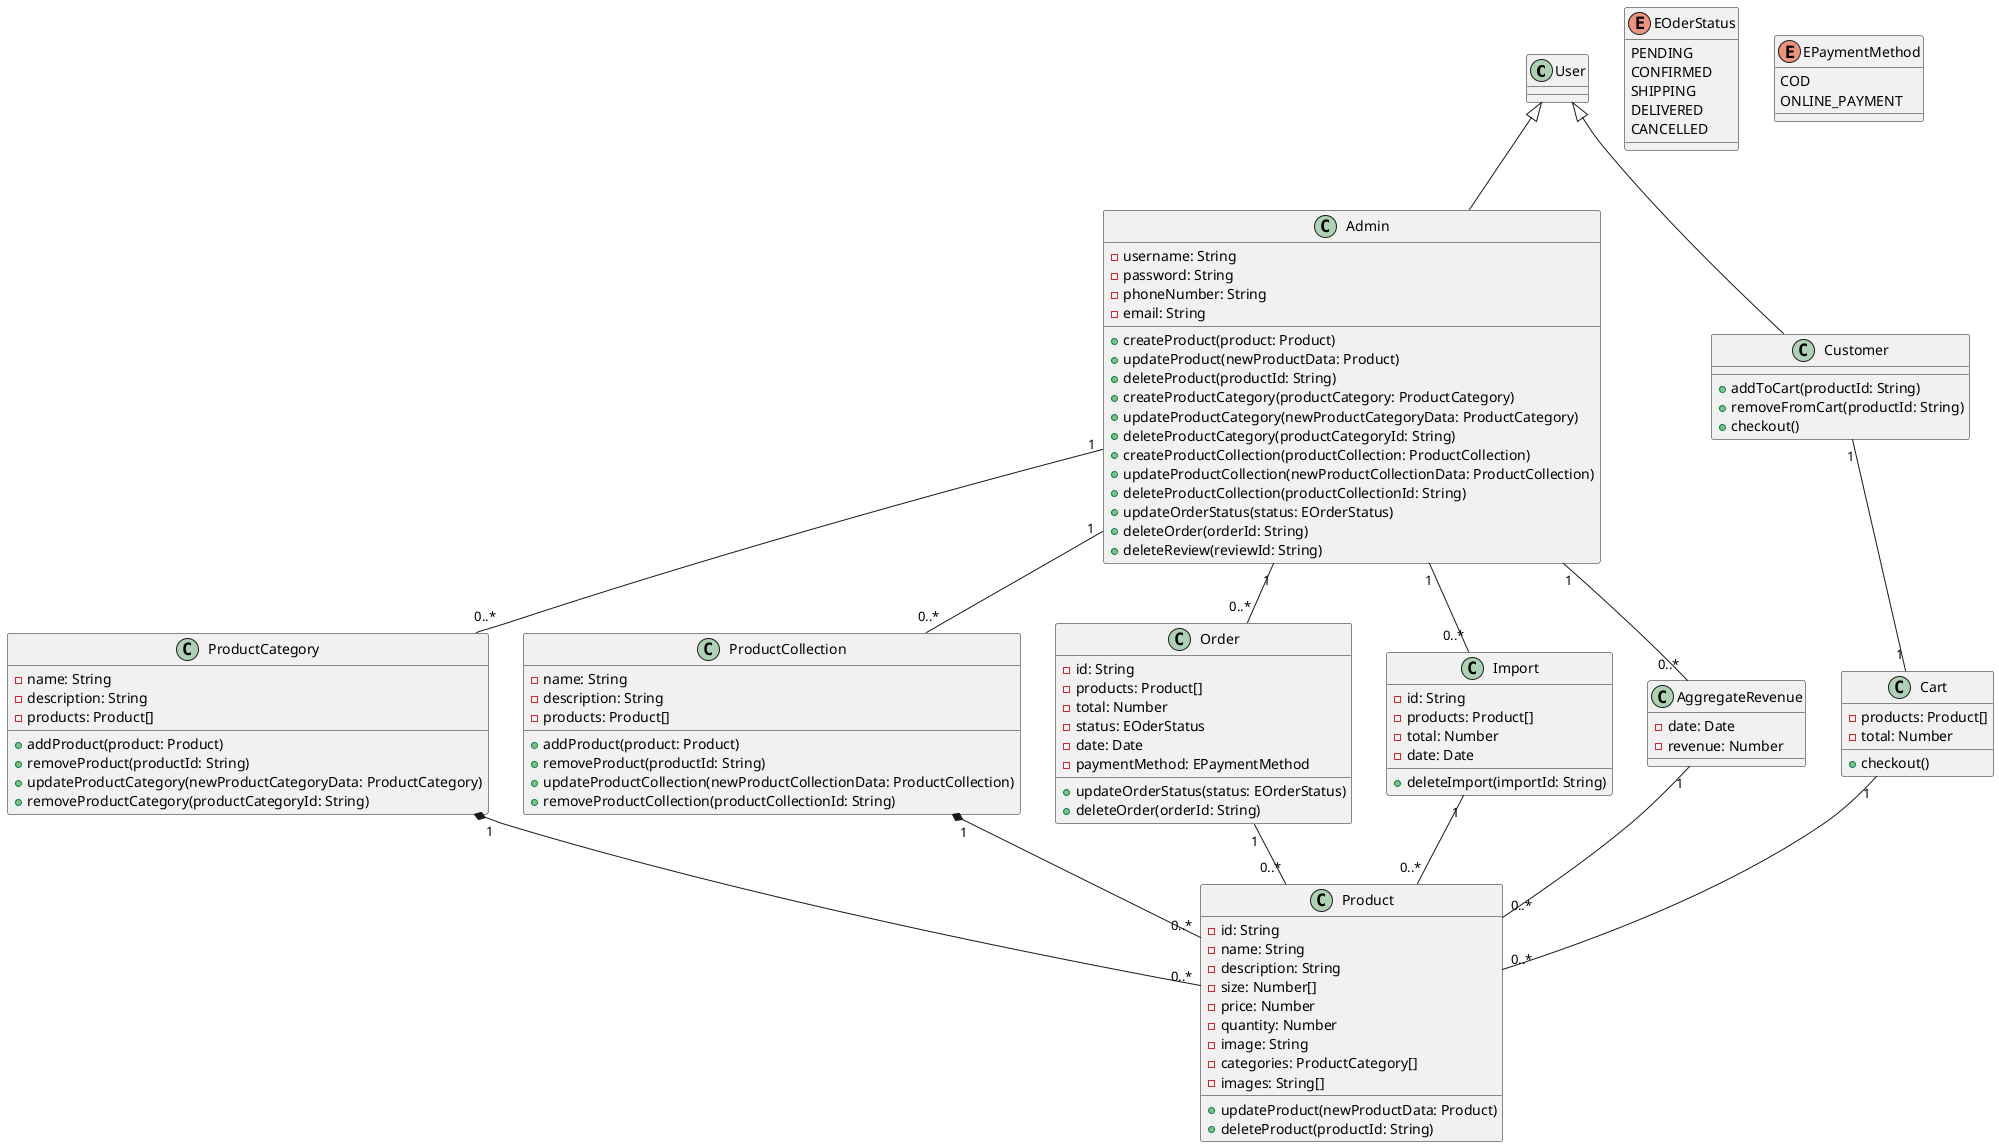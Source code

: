 @startuml Class diagram
class User {}
class Admin {
    - username: String
    - password: String
    - phoneNumber: String
    - email: String
    + createProduct(product: Product)
    + updateProduct(newProductData: Product)
    + deleteProduct(productId: String)
    + createProductCategory(productCategory: ProductCategory)
    + updateProductCategory(newProductCategoryData: ProductCategory)
    + deleteProductCategory(productCategoryId: String)
    + createProductCollection(productCollection: ProductCollection)
    + updateProductCollection(newProductCollectionData: ProductCollection)
    + deleteProductCollection(productCollectionId: String)
    + updateOrderStatus(status: EOrderStatus)
    + deleteOrder(orderId: String)
    + deleteReview(reviewId: String)

}


class Product {
    - id: String
    - name: String
    - description: String
    - size: Number[]
    - price: Number
    - quantity: Number
    - image: String
    - categories: ProductCategory[]
    - images: String[]
    + updateProduct(newProductData: Product)
    + deleteProduct(productId: String)
}

class Customer {
    + addToCart(productId: String)
    + removeFromCart(productId: String)
    + checkout()
}

class Cart {
    - products: Product[]
    - total: Number
    + checkout()
}

class ProductCategory {
    - name: String
    - description: String
    - products: Product[]
    + addProduct(product: Product)
    + removeProduct(productId: String)
    + updateProductCategory(newProductCategoryData: ProductCategory)
    + removeProductCategory(productCategoryId: String)
}

class ProductCollection {
    - name: String
    - description: String
    - products: Product[]
    + addProduct(product: Product)
    + removeProduct(productId: String)
    + updateProductCollection(newProductCollectionData: ProductCollection)
    + removeProductCollection(productCollectionId: String)
}

enum EOderStatus {
    PENDING
    CONFIRMED
    SHIPPING
    DELIVERED
    CANCELLED
}

enum EPaymentMethod {
    COD
    ONLINE_PAYMENT
}

class Order {
    - id: String
    - products: Product[]
    - total: Number
    - status: EOderStatus
    - date: Date
    - paymentMethod: EPaymentMethod
    + updateOrderStatus(status: EOrderStatus)
    + deleteOrder(orderId: String)
}

class Import {
    - id: String
    - products: Product[]
    - total: Number
    - date: Date
    + deleteImport(importId: String)
}

class AggregateRevenue {
    - date: Date
    - revenue: Number
}

ProductCategory "1" *-- "0..*" Product
ProductCollection "1" *-- "0..*" Product
User <|-- Admin
User <|-- Customer
Cart "1" -- "0..*" Product
Customer "1" -- "1" Cart
Admin "1" -- "0..*" ProductCategory
Admin "1" -- "0..*" ProductCollection
Admin "1" -- "0..*" Order
Admin "1" -- "0..*" Import
Admin "1" -- "0..*" AggregateRevenue
Order "1" -- "0..*" Product
Import "1" -- "0..*" Product
AggregateRevenue "1" -- "0..*" Product


@enduml